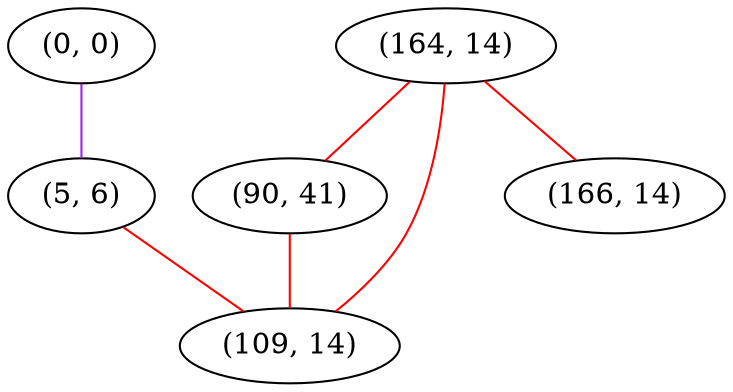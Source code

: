 graph "" {
"(0, 0)";
"(5, 6)";
"(164, 14)";
"(90, 41)";
"(109, 14)";
"(166, 14)";
"(0, 0)" -- "(5, 6)"  [color=purple, key=0, weight=4];
"(5, 6)" -- "(109, 14)"  [color=red, key=0, weight=1];
"(164, 14)" -- "(109, 14)"  [color=red, key=0, weight=1];
"(164, 14)" -- "(90, 41)"  [color=red, key=0, weight=1];
"(164, 14)" -- "(166, 14)"  [color=red, key=0, weight=1];
"(90, 41)" -- "(109, 14)"  [color=red, key=0, weight=1];
}
